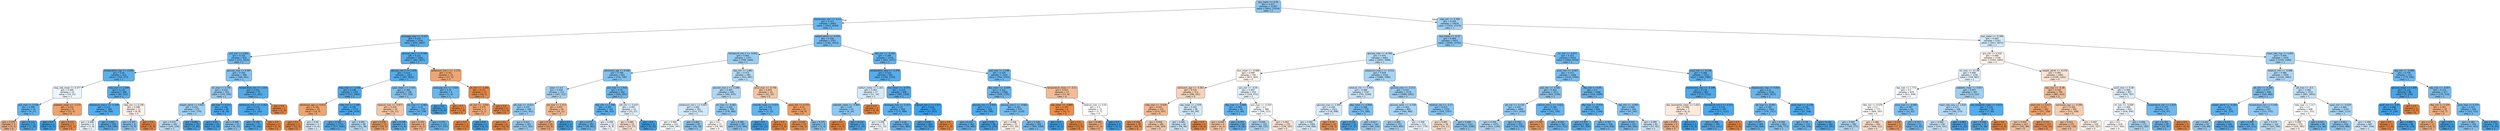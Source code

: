 digraph Tree {
node [shape=box, style="filled, rounded", color="black", fontname="helvetica"] ;
edge [fontname="helvetica"] ;
0 [label="gcs_motor <= 0.26\ngini = 0.417\nsamples = 21097\nvalue = [9931, 23559]\nclass = 1", fillcolor="#8cc6f0"] ;
1 [label="baseexcess_min <= -0.13\ngini = 0.317\nsamples = 6463\nvalue = [2015, 8184]\nclass = 1", fillcolor="#6ab5eb"] ;
0 -> 1 [labeldistance=2.5, labelangle=45, headlabel="True"] ;
2 [label="aniongap_max <= -0.373\ngini = 0.257\nsamples = 2756\nvalue = [654, 3661]\nclass = 1", fillcolor="#5cafea"] ;
1 -> 2 ;
3 [label="po2_min <= 0.001\ngini = 0.332\nsamples = 820\nvalue = [272, 1024]\nclass = 1", fillcolor="#6eb7ec"] ;
2 -> 3 ;
4 [label="temperature_max <= -0.995\ngini = 0.26\nsamples = 422\nvalue = [104, 573]\nclass = 1", fillcolor="#5dafea"] ;
3 -> 4 ;
5 [label="resp_rate_mean <= 0.377\ngini = 0.499\nsamples = 23\nvalue = [19, 21]\nclass = 1", fillcolor="#ecf6fd"] ;
4 -> 5 ;
6 [label="po2_max <= 0.538\ngini = 0.308\nsamples = 14\nvalue = [4, 17]\nclass = 1", fillcolor="#68b4eb"] ;
5 -> 6 ;
7 [label="gini = 0.375\nsamples = 3\nvalue = [3, 1]\nclass = 0", fillcolor="#eeab7b"] ;
6 -> 7 ;
8 [label="gini = 0.111\nsamples = 11\nvalue = [1, 16]\nclass = 1", fillcolor="#45a3e7"] ;
6 -> 8 ;
9 [label="platelets_mean <= -1.127\ngini = 0.332\nsamples = 9\nvalue = [15, 4]\nclass = 0", fillcolor="#eca36e"] ;
5 -> 9 ;
10 [label="gini = 0.0\nsamples = 2\nvalue = [0, 3]\nclass = 1", fillcolor="#399de5"] ;
9 -> 10 ;
11 [label="gini = 0.117\nsamples = 7\nvalue = [15, 1]\nclass = 0", fillcolor="#e78946"] ;
9 -> 11 ;
12 [label="mbp_max <= 2.844\ngini = 0.231\nsamples = 399\nvalue = [85, 552]\nclass = 1", fillcolor="#57ace9"] ;
4 -> 12 ;
13 [label="potassium_max.1 <= -1.109\ngini = 0.215\nsamples = 388\nvalue = [76, 544]\nclass = 1", fillcolor="#55abe9"] ;
12 -> 13 ;
14 [label="gini = 0.498\nsamples = 9\nvalue = [7, 8]\nclass = 1", fillcolor="#e6f3fc"] ;
13 -> 14 ;
15 [label="gini = 0.202\nsamples = 379\nvalue = [69, 536]\nclass = 1", fillcolor="#52aae8"] ;
13 -> 15 ;
16 [label="mbp_min <= 0.198\ngini = 0.498\nsamples = 11\nvalue = [9, 8]\nclass = 0", fillcolor="#fcf1e9"] ;
12 -> 16 ;
17 [label="gini = 0.397\nsamples = 8\nvalue = [3, 8]\nclass = 1", fillcolor="#83c2ef"] ;
16 -> 17 ;
18 [label="gini = 0.0\nsamples = 3\nvalue = [6, 0]\nclass = 0", fillcolor="#e58139"] ;
16 -> 18 ;
19 [label="glucose_max <= 0.397\ngini = 0.395\nsamples = 398\nvalue = [168, 451]\nclass = 1", fillcolor="#83c2ef"] ;
3 -> 19 ;
20 [label="inr_max <= 0.106\ngini = 0.426\nsamples = 323\nvalue = [155, 349]\nclass = 1", fillcolor="#91c9f1"] ;
19 -> 20 ;
21 [label="weight_admit <= 0.942\ngini = 0.452\nsamples = 275\nvalue = [147, 279]\nclass = 1", fillcolor="#a1d1f3"] ;
20 -> 21 ;
22 [label="gini = 0.472\nsamples = 242\nvalue = [145, 234]\nclass = 1", fillcolor="#b4daf5"] ;
21 -> 22 ;
23 [label="gini = 0.081\nsamples = 33\nvalue = [2, 45]\nclass = 1", fillcolor="#42a1e6"] ;
21 -> 23 ;
24 [label="ptt_max <= 0.411\ngini = 0.184\nsamples = 48\nvalue = [8, 70]\nclass = 1", fillcolor="#50a8e8"] ;
20 -> 24 ;
25 [label="gini = 0.07\nsamples = 35\nvalue = [2, 53]\nclass = 1", fillcolor="#40a1e6"] ;
24 -> 25 ;
26 [label="gini = 0.386\nsamples = 13\nvalue = [6, 17]\nclass = 1", fillcolor="#7fc0ee"] ;
24 -> 26 ;
27 [label="temperature_min <= 1.232\ngini = 0.201\nsamples = 75\nvalue = [13, 102]\nclass = 1", fillcolor="#52a9e8"] ;
19 -> 27 ;
28 [label="potassium_min.1 <= 2.162\ngini = 0.176\nsamples = 74\nvalue = [11, 102]\nclass = 1", fillcolor="#4ea8e8"] ;
27 -> 28 ;
29 [label="gini = 0.149\nsamples = 72\nvalue = [9, 102]\nclass = 1", fillcolor="#4aa6e7"] ;
28 -> 29 ;
30 [label="gini = 0.0\nsamples = 2\nvalue = [2, 0]\nclass = 0", fillcolor="#e58139"] ;
28 -> 30 ;
31 [label="gini = 0.0\nsamples = 1\nvalue = [2, 0]\nclass = 0", fillcolor="#e58139"] ;
27 -> 31 ;
32 [label="glucose_min.2 <= 6.544\ngini = 0.221\nsamples = 1936\nvalue = [382, 2637]\nclass = 1", fillcolor="#56abe9"] ;
2 -> 32 ;
33 [label="glucose_min.2 <= 1.979\ngini = 0.214\nsamples = 1921\nvalue = [365, 2632]\nclass = 1", fillcolor="#54abe9"] ;
32 -> 33 ;
34 [label="mbp_max <= -1.546\ngini = 0.198\nsamples = 1783\nvalue = [312, 2482]\nclass = 1", fillcolor="#52a9e8"] ;
33 -> 34 ;
35 [label="admission_age <= 0.913\ngini = 0.346\nsamples = 10\nvalue = [14, 4]\nclass = 0", fillcolor="#eca572"] ;
34 -> 35 ;
36 [label="gini = 0.0\nsamples = 5\nvalue = [11, 0]\nclass = 0", fillcolor="#e58139"] ;
35 -> 36 ;
37 [label="gini = 0.49\nsamples = 5\nvalue = [3, 4]\nclass = 1", fillcolor="#cee6f8"] ;
35 -> 37 ;
38 [label="mbp_min <= 1.548\ngini = 0.192\nsamples = 1773\nvalue = [298, 2478]\nclass = 1", fillcolor="#51a9e8"] ;
34 -> 38 ;
39 [label="gini = 0.183\nsamples = 1733\nvalue = [277, 2442]\nclass = 1", fillcolor="#4fa8e8"] ;
38 -> 39 ;
40 [label="gini = 0.465\nsamples = 40\nvalue = [21, 36]\nclass = 1", fillcolor="#acd6f4"] ;
38 -> 40 ;
41 [label="spo2_mean <= -3.425\ngini = 0.386\nsamples = 138\nvalue = [53, 150]\nclass = 1", fillcolor="#7fc0ee"] ;
33 -> 41 ;
42 [label="totalco2_max <= -0.877\ngini = 0.458\nsamples = 19\nvalue = [20, 11]\nclass = 0", fillcolor="#f3c6a6"] ;
41 -> 42 ;
43 [label="gini = 0.236\nsamples = 13\nvalue = [19, 3]\nclass = 0", fillcolor="#e99558"] ;
42 -> 43 ;
44 [label="gini = 0.198\nsamples = 6\nvalue = [1, 8]\nclass = 1", fillcolor="#52a9e8"] ;
42 -> 44 ;
45 [label="inr_max <= -0.462\ngini = 0.31\nsamples = 119\nvalue = [33, 139]\nclass = 1", fillcolor="#68b4eb"] ;
41 -> 45 ;
46 [label="gini = 0.375\nsamples = 6\nvalue = [6, 2]\nclass = 0", fillcolor="#eeab7b"] ;
45 -> 46 ;
47 [label="gini = 0.275\nsamples = 113\nvalue = [27, 137]\nclass = 1", fillcolor="#60b0ea"] ;
45 -> 47 ;
48 [label="potassium_min.1 <= -1.172\ngini = 0.351\nsamples = 15\nvalue = [17, 5]\nclass = 0", fillcolor="#eda673"] ;
32 -> 48 ;
49 [label="aniongap_min <= 2.926\ngini = 0.32\nsamples = 4\nvalue = [1, 4]\nclass = 1", fillcolor="#6ab6ec"] ;
48 -> 49 ;
50 [label="gini = 0.0\nsamples = 3\nvalue = [0, 4]\nclass = 1", fillcolor="#399de5"] ;
49 -> 50 ;
51 [label="gini = 0.0\nsamples = 1\nvalue = [1, 0]\nclass = 0", fillcolor="#e58139"] ;
49 -> 51 ;
52 [label="ph_min <= -3.291\ngini = 0.111\nsamples = 11\nvalue = [16, 1]\nclass = 0", fillcolor="#e78945"] ;
48 -> 52 ;
53 [label="ph_min <= -3.561\ngini = 0.375\nsamples = 3\nvalue = [3, 1]\nclass = 0", fillcolor="#eeab7b"] ;
52 -> 53 ;
54 [label="gini = 0.0\nsamples = 2\nvalue = [3, 0]\nclass = 0", fillcolor="#e58139"] ;
53 -> 54 ;
55 [label="gini = 0.0\nsamples = 1\nvalue = [0, 1]\nclass = 1", fillcolor="#399de5"] ;
53 -> 55 ;
56 [label="gini = 0.0\nsamples = 8\nvalue = [13, 0]\nclass = 0", fillcolor="#e58139"] ;
52 -> 56 ;
57 [label="weight_admit <= -0.435\ngini = 0.356\nsamples = 3707\nvalue = [1361, 4523]\nclass = 1", fillcolor="#75baed"] ;
1 -> 57 ;
58 [label="hematocrit_min.1 <= -0.051\ngini = 0.442\nsamples = 1337\nvalue = [709, 1446]\nclass = 1", fillcolor="#9acdf2"] ;
57 -> 58 ;
59 [label="admission_age <= 0.366\ngini = 0.394\nsamples = 655\nvalue = [276, 749]\nclass = 1", fillcolor="#82c1ef"] ;
58 -> 59 ;
60 [label="asian <= 0.5\ngini = 0.454\nsamples = 313\nvalue = [167, 312]\nclass = 1", fillcolor="#a3d1f3"] ;
59 -> 60 ;
61 [label="ptt_max <= -0.627\ngini = 0.437\nsamples = 289\nvalue = [143, 301]\nclass = 1", fillcolor="#97ccf1"] ;
60 -> 61 ;
62 [label="gini = 0.0\nsamples = 6\nvalue = [10, 0]\nclass = 0", fillcolor="#e58139"] ;
61 -> 62 ;
63 [label="gini = 0.425\nsamples = 283\nvalue = [133, 301]\nclass = 1", fillcolor="#90c8f0"] ;
61 -> 63 ;
64 [label="ptt_max <= 1.373\ngini = 0.431\nsamples = 24\nvalue = [24, 11]\nclass = 0", fillcolor="#f1bb94"] ;
60 -> 64 ;
65 [label="gini = 0.32\nsamples = 20\nvalue = [24, 6]\nclass = 0", fillcolor="#eca06a"] ;
64 -> 65 ;
66 [label="gini = 0.0\nsamples = 4\nvalue = [0, 5]\nclass = 1", fillcolor="#399de5"] ;
64 -> 66 ;
67 [label="po2_max <= 1.916\ngini = 0.32\nsamples = 342\nvalue = [109, 437]\nclass = 1", fillcolor="#6ab5eb"] ;
59 -> 67 ;
68 [label="sbp_min <= 1.766\ngini = 0.287\nsamples = 309\nvalue = [86, 410]\nclass = 1", fillcolor="#63b2ea"] ;
67 -> 68 ;
69 [label="gini = 0.273\nsamples = 297\nvalue = [78, 401]\nclass = 1", fillcolor="#60b0ea"] ;
68 -> 69 ;
70 [label="gini = 0.498\nsamples = 12\nvalue = [8, 9]\nclass = 1", fillcolor="#e9f4fc"] ;
68 -> 70 ;
71 [label="ptt_min <= 0.037\ngini = 0.497\nsamples = 33\nvalue = [23, 27]\nclass = 1", fillcolor="#e2f0fb"] ;
67 -> 71 ;
72 [label="gini = 0.489\nsamples = 25\nvalue = [23, 17]\nclass = 0", fillcolor="#f8decb"] ;
71 -> 72 ;
73 [label="gini = 0.0\nsamples = 8\nvalue = [0, 10]\nclass = 1", fillcolor="#399de5"] ;
71 -> 73 ;
74 [label="sbp_min <= 1.881\ngini = 0.473\nsamples = 682\nvalue = [433, 697]\nclass = 1", fillcolor="#b4daf5"] ;
58 -> 74 ;
75 [label="glucose_max.2 <= -0.286\ngini = 0.465\nsamples = 649\nvalue = [392, 675]\nclass = 1", fillcolor="#acd6f4"] ;
74 -> 75 ;
76 [label="potassium_min.1 <= 0.407\ngini = 0.492\nsamples = 291\nvalue = [214, 275]\nclass = 1", fillcolor="#d3e9f9"] ;
75 -> 76 ;
77 [label="gini = 0.499\nsamples = 224\nvalue = [184, 197]\nclass = 1", fillcolor="#f2f9fd"] ;
76 -> 77 ;
78 [label="gini = 0.401\nsamples = 67\nvalue = [30, 78]\nclass = 1", fillcolor="#85c3ef"] ;
76 -> 78 ;
79 [label="inr_max <= -0.462\ngini = 0.426\nsamples = 358\nvalue = [178, 400]\nclass = 1", fillcolor="#91c9f1"] ;
75 -> 79 ;
80 [label="gini = 0.5\nsamples = 71\nvalue = [59, 56]\nclass = 0", fillcolor="#fef9f5"] ;
79 -> 80 ;
81 [label="gini = 0.382\nsamples = 287\nvalue = [119, 344]\nclass = 1", fillcolor="#7dbfee"] ;
79 -> 81 ;
82 [label="pco2_max <= -0.736\ngini = 0.455\nsamples = 33\nvalue = [41, 22]\nclass = 0", fillcolor="#f3c5a3"] ;
74 -> 82 ;
83 [label="chloride_mean <= 0.027\ngini = 0.305\nsamples = 6\nvalue = [3, 13]\nclass = 1", fillcolor="#67b4eb"] ;
82 -> 83 ;
84 [label="gini = 0.0\nsamples = 4\nvalue = [0, 13]\nclass = 1", fillcolor="#399de5"] ;
83 -> 84 ;
85 [label="gini = 0.0\nsamples = 2\nvalue = [3, 0]\nclass = 0", fillcolor="#e58139"] ;
83 -> 85 ;
86 [label="spo2_min <= 0.715\ngini = 0.31\nsamples = 27\nvalue = [38, 9]\nclass = 0", fillcolor="#eb9f68"] ;
82 -> 86 ;
87 [label="gini = 0.142\nsamples = 23\nvalue = [36, 3]\nclass = 0", fillcolor="#e78c49"] ;
86 -> 87 ;
88 [label="gini = 0.375\nsamples = 4\nvalue = [2, 6]\nclass = 1", fillcolor="#7bbeee"] ;
86 -> 88 ;
89 [label="sbp_min <= -0.242\ngini = 0.289\nsamples = 2370\nvalue = [652, 3077]\nclass = 1", fillcolor="#63b2eb"] ;
57 -> 89 ;
90 [label="temperature_max <= -1.379\ngini = 0.223\nsamples = 945\nvalue = [196, 1334]\nclass = 1", fillcolor="#56abe9"] ;
89 -> 90 ;
91 [label="sodium_mean <= 1.163\ngini = 0.493\nsamples = 17\nvalue = [11, 14]\nclass = 1", fillcolor="#d5eaf9"] ;
90 -> 91 ;
92 [label="platelets_mean <= -0.884\ngini = 0.42\nsamples = 14\nvalue = [6, 14]\nclass = 1", fillcolor="#8ec7f0"] ;
91 -> 92 ;
93 [label="gini = 0.0\nsamples = 2\nvalue = [5, 0]\nclass = 0", fillcolor="#e58139"] ;
92 -> 93 ;
94 [label="gini = 0.124\nsamples = 12\nvalue = [1, 14]\nclass = 1", fillcolor="#47a4e7"] ;
92 -> 94 ;
95 [label="gini = 0.0\nsamples = 3\nvalue = [5, 0]\nclass = 0", fillcolor="#e58139"] ;
91 -> 95 ;
96 [label="bun_mean <= -0.076\ngini = 0.216\nsamples = 928\nvalue = [185, 1320]\nclass = 1", fillcolor="#55abe9"] ;
90 -> 96 ;
97 [label="aniongap_max <= -1.553\ngini = 0.27\nsamples = 658\nvalue = [172, 898]\nclass = 1", fillcolor="#5fb0ea"] ;
96 -> 97 ;
98 [label="gini = 0.499\nsamples = 15\nvalue = [11, 12]\nclass = 1", fillcolor="#eff7fd"] ;
97 -> 98 ;
99 [label="gini = 0.26\nsamples = 643\nvalue = [161, 886]\nclass = 1", fillcolor="#5dafea"] ;
97 -> 99 ;
100 [label="calcium_min.1 <= 2.327\ngini = 0.058\nsamples = 270\nvalue = [13, 422]\nclass = 1", fillcolor="#3fa0e6"] ;
96 -> 100 ;
101 [label="gini = 0.054\nsamples = 269\nvalue = [12, 422]\nclass = 1", fillcolor="#3fa0e6"] ;
100 -> 101 ;
102 [label="gini = 0.0\nsamples = 1\nvalue = [1, 0]\nclass = 0", fillcolor="#e58139"] ;
100 -> 102 ;
103 [label="po2_max <= 2.249\ngini = 0.329\nsamples = 1425\nvalue = [456, 1743]\nclass = 1", fillcolor="#6db7ec"] ;
89 -> 103 ;
104 [label="dbp_mean <= -0.445\ngini = 0.322\nsamples = 1408\nvalue = [439, 1735]\nclass = 1", fillcolor="#6bb6ec"] ;
103 -> 104 ;
105 [label="glucose_min <= 0.922\ngini = 0.213\nsamples = 429\nvalue = [82, 596]\nclass = 1", fillcolor="#54aae9"] ;
104 -> 105 ;
106 [label="gini = 0.242\nsamples = 363\nvalue = [79, 482]\nclass = 1", fillcolor="#59ade9"] ;
105 -> 106 ;
107 [label="gini = 0.05\nsamples = 66\nvalue = [3, 114]\nclass = 1", fillcolor="#3ea0e6"] ;
105 -> 107 ;
108 [label="glucose_max.2 <= -0.682\ngini = 0.363\nsamples = 979\nvalue = [357, 1139]\nclass = 1", fillcolor="#77bced"] ;
104 -> 108 ;
109 [label="gini = 0.498\nsamples = 75\nvalue = [57, 50]\nclass = 0", fillcolor="#fcf0e7"] ;
108 -> 109 ;
110 [label="gini = 0.339\nsamples = 904\nvalue = [300, 1089]\nclass = 1", fillcolor="#70b8ec"] ;
108 -> 110 ;
111 [label="temperature_mean <= -0.31\ngini = 0.435\nsamples = 17\nvalue = [17, 8]\nclass = 0", fillcolor="#f1bc96"] ;
103 -> 111 ;
112 [label="sbp_mean <= -0.889\ngini = 0.165\nsamples = 6\nvalue = [10, 1]\nclass = 0", fillcolor="#e88e4d"] ;
111 -> 112 ;
113 [label="gini = 0.0\nsamples = 1\nvalue = [0, 1]\nclass = 1", fillcolor="#399de5"] ;
112 -> 113 ;
114 [label="gini = 0.0\nsamples = 5\nvalue = [10, 0]\nclass = 0", fillcolor="#e58139"] ;
112 -> 114 ;
115 [label="totalco2_max <= 0.02\ngini = 0.5\nsamples = 11\nvalue = [7, 7]\nclass = 0", fillcolor="#ffffff"] ;
111 -> 115 ;
116 [label="gini = 0.346\nsamples = 7\nvalue = [7, 2]\nclass = 0", fillcolor="#eca572"] ;
115 -> 116 ;
117 [label="gini = 0.0\nsamples = 4\nvalue = [0, 5]\nclass = 1", fillcolor="#399de5"] ;
115 -> 117 ;
118 [label="mbp_min <= 0.399\ngini = 0.449\nsamples = 14634\nvalue = [7916, 15375]\nclass = 1", fillcolor="#9fcff2"] ;
0 -> 118 [labeldistance=2.5, labelangle=-45, headlabel="False"] ;
119 [label="bun_mean <= -0.37\ngini = 0.409\nsamples = 9471\nvalue = [4299, 10702]\nclass = 1", fillcolor="#89c4ef"] ;
118 -> 119 ;
120 [label="glucose_max <= -0.766\ngini = 0.475\nsamples = 4061\nvalue = [2497, 3948]\nclass = 1", fillcolor="#b6dbf5"] ;
119 -> 120 ;
121 [label="bun_mean <= -0.688\ngini = 0.499\nsamples = 745\nvalue = [617, 563]\nclass = 0", fillcolor="#fdf4ee"] ;
120 -> 121 ;
122 [label="admission_age <= -0.361\ngini = 0.476\nsamples = 313\nvalue = [298, 191]\nclass = 0", fillcolor="#f6d2b8"] ;
121 -> 122 ;
123 [label="mbp_max <= -0.938\ngini = 0.431\nsamples = 215\nvalue = [233, 107]\nclass = 0", fillcolor="#f1bb94"] ;
122 -> 123 ;
124 [label="gini = 0.156\nsamples = 30\nvalue = [43, 4]\nclass = 0", fillcolor="#e78d4b"] ;
123 -> 124 ;
125 [label="gini = 0.456\nsamples = 185\nvalue = [190, 103]\nclass = 0", fillcolor="#f3c5a4"] ;
123 -> 125 ;
126 [label="sbp_mean <= 1.478\ngini = 0.492\nsamples = 98\nvalue = [65, 84]\nclass = 1", fillcolor="#d2e9f9"] ;
122 -> 126 ;
127 [label="gini = 0.485\nsamples = 94\nvalue = [59, 84]\nclass = 1", fillcolor="#c4e2f7"] ;
126 -> 127 ;
128 [label="gini = 0.0\nsamples = 4\nvalue = [6, 0]\nclass = 0", fillcolor="#e58139"] ;
126 -> 128 ;
129 [label="gcs_min <= -0.04\ngini = 0.497\nsamples = 432\nvalue = [319, 372]\nclass = 1", fillcolor="#e3f1fb"] ;
121 -> 129 ;
130 [label="dbp_max <= -0.984\ngini = 0.293\nsamples = 44\nvalue = [13, 60]\nclass = 1", fillcolor="#64b2eb"] ;
129 -> 130 ;
131 [label="gini = 0.444\nsamples = 4\nvalue = [4, 2]\nclass = 0", fillcolor="#f2c09c"] ;
130 -> 131 ;
132 [label="gini = 0.233\nsamples = 40\nvalue = [9, 58]\nclass = 1", fillcolor="#58ace9"] ;
130 -> 132 ;
133 [label="po2_max <= -0.329\ngini = 0.5\nsamples = 388\nvalue = [306, 312]\nclass = 1", fillcolor="#fbfdfe"] ;
129 -> 133 ;
134 [label="gini = 0.456\nsamples = 118\nvalue = [68, 125]\nclass = 1", fillcolor="#a5d2f3"] ;
133 -> 134 ;
135 [label="gini = 0.493\nsamples = 270\nvalue = [238, 187]\nclass = 0", fillcolor="#f9e4d5"] ;
133 -> 135 ;
136 [label="potassium_max.1 <= -0.512\ngini = 0.459\nsamples = 3316\nvalue = [1880, 3385]\nclass = 1", fillcolor="#a7d3f3"] ;
120 -> 136 ;
137 [label="totalco2_min <= 0.956\ngini = 0.486\nsamples = 1197\nvalue = [791, 1104]\nclass = 1", fillcolor="#c7e3f8"] ;
136 -> 137 ;
138 [label="glucose_max <= 2.495\ngini = 0.494\nsamples = 1021\nvalue = [718, 898]\nclass = 1", fillcolor="#d7ebfa"] ;
137 -> 138 ;
139 [label="gini = 0.492\nsamples = 1009\nvalue = [700, 896]\nclass = 1", fillcolor="#d4eaf9"] ;
138 -> 139 ;
140 [label="gini = 0.18\nsamples = 12\nvalue = [18, 2]\nclass = 0", fillcolor="#e88f4f"] ;
138 -> 140 ;
141 [label="dbp_mean <= -0.856\ngini = 0.386\nsamples = 176\nvalue = [73, 206]\nclass = 1", fillcolor="#7fc0ee"] ;
137 -> 141 ;
142 [label="gini = 0.133\nsamples = 32\nvalue = [4, 52]\nclass = 1", fillcolor="#48a5e7"] ;
141 -> 142 ;
143 [label="gini = 0.427\nsamples = 144\nvalue = [69, 154]\nclass = 1", fillcolor="#92c9f1"] ;
141 -> 143 ;
144 [label="glucose_max <= -0.212\ngini = 0.437\nsamples = 2119\nvalue = [1089, 2281]\nclass = 1", fillcolor="#98ccf1"] ;
136 -> 144 ;
145 [label="glucose_mean <= -0.238\ngini = 0.462\nsamples = 964\nvalue = [560, 984]\nclass = 1", fillcolor="#aad5f4"] ;
144 -> 145 ;
146 [label="gini = 0.445\nsamples = 753\nvalue = [403, 805]\nclass = 1", fillcolor="#9ccef2"] ;
145 -> 146 ;
147 [label="gini = 0.498\nsamples = 211\nvalue = [157, 179]\nclass = 1", fillcolor="#e7f3fc"] ;
145 -> 147 ;
148 [label="totalco2_min <= -2.17\ngini = 0.412\nsamples = 1155\nvalue = [529, 1297]\nclass = 1", fillcolor="#8ac5f0"] ;
144 -> 148 ;
149 [label="gini = 0.485\nsamples = 34\nvalue = [24, 17]\nclass = 0", fillcolor="#f7dac5"] ;
148 -> 149 ;
150 [label="gini = 0.406\nsamples = 1121\nvalue = [505, 1280]\nclass = 1", fillcolor="#87c4ef"] ;
148 -> 150 ;
151 [label="inr_min <= -0.072\ngini = 0.333\nsamples = 5410\nvalue = [1802, 6754]\nclass = 1", fillcolor="#6eb7ec"] ;
119 -> 151 ;
152 [label="pco2_min <= -0.007\ngini = 0.372\nsamples = 3169\nvalue = [1234, 3765]\nclass = 1", fillcolor="#7abdee"] ;
151 -> 152 ;
153 [label="po2_min <= -0.182\ngini = 0.403\nsamples = 2071\nvalue = [916, 2356]\nclass = 1", fillcolor="#86c3ef"] ;
152 -> 153 ;
154 [label="ptt_min <= -0.135\ngini = 0.432\nsamples = 1499\nvalue = [753, 1630]\nclass = 1", fillcolor="#94caf1"] ;
153 -> 154 ;
155 [label="gini = 0.459\nsamples = 1079\nvalue = [612, 1100]\nclass = 1", fillcolor="#a7d4f3"] ;
154 -> 155 ;
156 [label="gini = 0.332\nsamples = 420\nvalue = [141, 530]\nclass = 1", fillcolor="#6eb7ec"] ;
154 -> 156 ;
157 [label="calcium_min.1 <= -3.011\ngini = 0.299\nsamples = 572\nvalue = [163, 726]\nclass = 1", fillcolor="#65b3eb"] ;
153 -> 157 ;
158 [label="gini = 0.245\nsamples = 5\nvalue = [6, 1]\nclass = 0", fillcolor="#e9965a"] ;
157 -> 158 ;
159 [label="gini = 0.293\nsamples = 567\nvalue = [157, 725]\nclass = 1", fillcolor="#64b2eb"] ;
157 -> 159 ;
160 [label="dbp_min <= 0.09\ngini = 0.3\nsamples = 1098\nvalue = [318, 1409]\nclass = 1", fillcolor="#66b3eb"] ;
152 -> 160 ;
161 [label="dbp_max <= -0.476\ngini = 0.268\nsamples = 894\nvalue = [221, 1164]\nclass = 1", fillcolor="#5fb0ea"] ;
160 -> 161 ;
162 [label="gini = 0.207\nsamples = 364\nvalue = [67, 506]\nclass = 1", fillcolor="#53aae8"] ;
161 -> 162 ;
163 [label="gini = 0.307\nsamples = 530\nvalue = [154, 658]\nclass = 1", fillcolor="#67b4eb"] ;
161 -> 163 ;
164 [label="sbp_min <= -0.083\ngini = 0.406\nsamples = 204\nvalue = [97, 245]\nclass = 1", fillcolor="#87c4ef"] ;
160 -> 164 ;
165 [label="gini = 0.315\nsamples = 121\nvalue = [40, 164]\nclass = 1", fillcolor="#69b5eb"] ;
164 -> 165 ;
166 [label="gini = 0.485\nsamples = 83\nvalue = [57, 81]\nclass = 1", fillcolor="#c4e2f7"] ;
164 -> 166 ;
167 [label="pco2_min <= -0.134\ngini = 0.268\nsamples = 2241\nvalue = [568, 2989]\nclass = 1", fillcolor="#5fb0ea"] ;
151 -> 167 ;
168 [label="baseexcess_max <= -4.199\ngini = 0.179\nsamples = 802\nvalue = [123, 1116]\nclass = 1", fillcolor="#4fa8e8"] ;
167 -> 168 ;
169 [label="abs_neutrophils_mean <= 1.433\ngini = 0.496\nsamples = 7\nvalue = [6, 5]\nclass = 0", fillcolor="#fbeade"] ;
168 -> 169 ;
170 [label="gini = 0.375\nsamples = 5\nvalue = [6, 2]\nclass = 0", fillcolor="#eeab7b"] ;
169 -> 170 ;
171 [label="gini = 0.0\nsamples = 2\nvalue = [0, 3]\nclass = 1", fillcolor="#399de5"] ;
169 -> 171 ;
172 [label="hematocrit_min.1 <= 2.573\ngini = 0.172\nsamples = 795\nvalue = [117, 1111]\nclass = 1", fillcolor="#4ea7e8"] ;
168 -> 172 ;
173 [label="gini = 0.166\nsamples = 793\nvalue = [112, 1111]\nclass = 1", fillcolor="#4da7e8"] ;
172 -> 173 ;
174 [label="gini = 0.0\nsamples = 2\nvalue = [5, 0]\nclass = 0", fillcolor="#e58139"] ;
172 -> 174 ;
175 [label="baseexcess_max <= 0.042\ngini = 0.31\nsamples = 1439\nvalue = [445, 1873]\nclass = 1", fillcolor="#68b4eb"] ;
167 -> 175 ;
176 [label="ph_max <= -0.003\ngini = 0.347\nsamples = 1062\nvalue = [378, 1317]\nclass = 1", fillcolor="#72b9ec"] ;
175 -> 176 ;
177 [label="gini = 0.247\nsamples = 399\nvalue = [92, 544]\nclass = 1", fillcolor="#5aaee9"] ;
176 -> 177 ;
178 [label="gini = 0.394\nsamples = 663\nvalue = [286, 773]\nclass = 1", fillcolor="#82c1ef"] ;
176 -> 178 ;
179 [label="pco2_max <= -0.138\ngini = 0.192\nsamples = 377\nvalue = [67, 556]\nclass = 1", fillcolor="#51a9e8"] ;
175 -> 179 ;
180 [label="gini = 0.29\nsamples = 115\nvalue = [34, 159]\nclass = 1", fillcolor="#63b2eb"] ;
179 -> 180 ;
181 [label="gini = 0.142\nsamples = 262\nvalue = [33, 397]\nclass = 1", fillcolor="#49a5e7"] ;
179 -> 181 ;
182 [label="bun_mean <= -0.394\ngini = 0.492\nsamples = 5163\nvalue = [3617, 4673]\nclass = 1", fillcolor="#d2e9f9"] ;
118 -> 182 ;
183 [label="gcs_min <= 0.318\ngini = 0.499\nsamples = 2728\nvalue = [2282, 2083]\nclass = 0", fillcolor="#fdf4ee"] ;
182 -> 183 ;
184 [label="inr_max <= -0.178\ngini = 0.496\nsamples = 1036\nvalue = [744, 881]\nclass = 1", fillcolor="#e0f0fb"] ;
183 -> 184 ;
185 [label="sbp_max <= 1.773\ngini = 0.5\nsamples = 829\nvalue = [631, 659]\nclass = 1", fillcolor="#f7fbfe"] ;
184 -> 185 ;
186 [label="dbp_min <= 0.676\ngini = 0.5\nsamples = 773\nvalue = [609, 597]\nclass = 0", fillcolor="#fefdfb"] ;
185 -> 186 ;
187 [label="gini = 0.465\nsamples = 280\nvalue = [160, 275]\nclass = 1", fillcolor="#acd6f4"] ;
186 -> 187 ;
188 [label="gini = 0.486\nsamples = 493\nvalue = [449, 322]\nclass = 0", fillcolor="#f8dbc7"] ;
186 -> 188 ;
189 [label="pco2_max <= -0.992\ngini = 0.387\nsamples = 56\nvalue = [22, 62]\nclass = 1", fillcolor="#7fc0ee"] ;
185 -> 189 ;
190 [label="gini = 0.219\nsamples = 5\nvalue = [7, 1]\nclass = 0", fillcolor="#e99355"] ;
189 -> 190 ;
191 [label="gini = 0.317\nsamples = 51\nvalue = [15, 61]\nclass = 1", fillcolor="#6ab5eb"] ;
189 -> 191 ;
192 [label="platelets_mean <= 0.657\ngini = 0.447\nsamples = 207\nvalue = [113, 222]\nclass = 1", fillcolor="#9ecff2"] ;
184 -> 192 ;
193 [label="heart_rate_max <= 1.818\ngini = 0.471\nsamples = 168\nvalue = [106, 173]\nclass = 1", fillcolor="#b2d9f5"] ;
192 -> 193 ;
194 [label="gini = 0.484\nsamples = 156\nvalue = [105, 151]\nclass = 1", fillcolor="#c3e1f7"] ;
193 -> 194 ;
195 [label="gini = 0.083\nsamples = 12\nvalue = [1, 22]\nclass = 1", fillcolor="#42a1e6"] ;
193 -> 195 ;
196 [label="abs_basophils_mean <= 0.819\ngini = 0.219\nsamples = 39\nvalue = [7, 49]\nclass = 1", fillcolor="#55abe9"] ;
192 -> 196 ;
197 [label="gini = 0.168\nsamples = 37\nvalue = [5, 49]\nclass = 1", fillcolor="#4da7e8"] ;
196 -> 197 ;
198 [label="gini = 0.0\nsamples = 2\nvalue = [2, 0]\nclass = 0", fillcolor="#e58139"] ;
196 -> 198 ;
199 [label="weight_admit <= -0.076\ngini = 0.492\nsamples = 1692\nvalue = [1538, 1202]\nclass = 0", fillcolor="#f9e3d4"] ;
183 -> 199 ;
200 [label="sbp_max <= -0.38\ngini = 0.435\nsamples = 795\nvalue = [882, 415]\nclass = 0", fillcolor="#f1bc96"] ;
199 -> 200 ;
201 [label="spo2_min <= 0.417\ngini = 0.351\nsamples = 300\nvalue = [371, 109]\nclass = 0", fillcolor="#eda673"] ;
200 -> 201 ;
202 [label="gini = 0.442\nsamples = 167\nvalue = [181, 89]\nclass = 0", fillcolor="#f2bf9a"] ;
201 -> 202 ;
203 [label="gini = 0.172\nsamples = 133\nvalue = [190, 20]\nclass = 0", fillcolor="#e88e4e"] ;
201 -> 203 ;
204 [label="admission_age <= -0.289\ngini = 0.469\nsamples = 495\nvalue = [511, 306]\nclass = 0", fillcolor="#f5ccb0"] ;
200 -> 204 ;
205 [label="gini = 0.423\nsamples = 275\nvalue = [318, 139]\nclass = 0", fillcolor="#f0b890"] ;
204 -> 205 ;
206 [label="gini = 0.497\nsamples = 220\nvalue = [193, 167]\nclass = 0", fillcolor="#fbeee4"] ;
204 -> 206 ;
207 [label="pco2_max <= 0.46\ngini = 0.496\nsamples = 897\nvalue = [656, 787]\nclass = 1", fillcolor="#deeffb"] ;
199 -> 207 ;
208 [label="inr_min <= -0.099\ngini = 0.499\nsamples = 810\nvalue = [630, 690]\nclass = 1", fillcolor="#eef6fd"] ;
207 -> 208 ;
209 [label="gini = 0.5\nsamples = 639\nvalue = [527, 500]\nclass = 0", fillcolor="#fef9f5"] ;
208 -> 209 ;
210 [label="gini = 0.456\nsamples = 171\nvalue = [103, 190]\nclass = 1", fillcolor="#a4d2f3"] ;
208 -> 210 ;
211 [label="temperature_min <= 1.619\ngini = 0.333\nsamples = 87\nvalue = [26, 97]\nclass = 1", fillcolor="#6eb7ec"] ;
207 -> 211 ;
212 [label="gini = 0.301\nsamples = 85\nvalue = [22, 97]\nclass = 1", fillcolor="#66b3eb"] ;
211 -> 212 ;
213 [label="gini = 0.0\nsamples = 2\nvalue = [4, 0]\nclass = 0", fillcolor="#e58139"] ;
211 -> 213 ;
214 [label="heart_rate_max <= 0.691\ngini = 0.449\nsamples = 2435\nvalue = [1335, 2590]\nclass = 1", fillcolor="#9fd0f2"] ;
182 -> 214 ;
215 [label="totalco2_min <= -0.086\ngini = 0.468\nsamples = 1920\nvalue = [1156, 1942]\nclass = 1", fillcolor="#afd7f4"] ;
214 -> 215 ;
216 [label="ph_min <= -0.266\ngini = 0.377\nsamples = 409\nvalue = [165, 489]\nclass = 1", fillcolor="#7cbeee"] ;
215 -> 216 ;
217 [label="weight_admit <= -0.282\ngini = 0.274\nsamples = 162\nvalue = [42, 214]\nclass = 1", fillcolor="#60b0ea"] ;
216 -> 217 ;
218 [label="gini = 0.422\nsamples = 61\nvalue = [26, 60]\nclass = 1", fillcolor="#8fc7f0"] ;
217 -> 218 ;
219 [label="gini = 0.171\nsamples = 101\nvalue = [16, 154]\nclass = 1", fillcolor="#4ea7e8"] ;
217 -> 219 ;
220 [label="temperature_min <= 0.106\ngini = 0.427\nsamples = 247\nvalue = [123, 275]\nclass = 1", fillcolor="#92c9f1"] ;
216 -> 220 ;
221 [label="gini = 0.259\nsamples = 85\nvalue = [20, 111]\nclass = 1", fillcolor="#5dafea"] ;
220 -> 221 ;
222 [label="gini = 0.474\nsamples = 162\nvalue = [103, 164]\nclass = 1", fillcolor="#b5dbf5"] ;
220 -> 222 ;
223 [label="ptt_max <= -0.5\ngini = 0.482\nsamples = 1511\nvalue = [991, 1453]\nclass = 1", fillcolor="#c0e0f7"] ;
215 -> 223 ;
224 [label="mbp_max <= 1.217\ngini = 0.5\nsamples = 408\nvalue = [331, 331]\nclass = 0", fillcolor="#ffffff"] ;
223 -> 224 ;
225 [label="gini = 0.498\nsamples = 372\nvalue = [320, 285]\nclass = 0", fillcolor="#fcf1e9"] ;
224 -> 225 ;
226 [label="gini = 0.311\nsamples = 36\nvalue = [11, 46]\nclass = 1", fillcolor="#68b4eb"] ;
224 -> 226 ;
227 [label="spo2_min <= -0.029\ngini = 0.466\nsamples = 1103\nvalue = [660, 1122]\nclass = 1", fillcolor="#add7f4"] ;
223 -> 227 ;
228 [label="gini = 0.407\nsamples = 416\nvalue = [193, 486]\nclass = 1", fillcolor="#88c4ef"] ;
227 -> 228 ;
229 [label="gini = 0.488\nsamples = 687\nvalue = [467, 636]\nclass = 1", fillcolor="#cae5f8"] ;
227 -> 229 ;
230 [label="sbp_min <= -0.083\ngini = 0.339\nsamples = 515\nvalue = [179, 648]\nclass = 1", fillcolor="#70b8ec"] ;
214 -> 230 ;
231 [label="glucose_mean <= 2.656\ngini = 0.122\nsamples = 88\nvalue = [9, 129]\nclass = 1", fillcolor="#47a4e7"] ;
230 -> 231 ;
232 [label="spo2_min <= -3.45\ngini = 0.098\nsamples = 87\nvalue = [7, 129]\nclass = 1", fillcolor="#44a2e6"] ;
231 -> 232 ;
233 [label="gini = 0.0\nsamples = 1\nvalue = [1, 0]\nclass = 0", fillcolor="#e58139"] ;
232 -> 233 ;
234 [label="gini = 0.085\nsamples = 86\nvalue = [6, 129]\nclass = 1", fillcolor="#42a2e6"] ;
232 -> 234 ;
235 [label="gini = 0.0\nsamples = 1\nvalue = [2, 0]\nclass = 0", fillcolor="#e58139"] ;
231 -> 235 ;
236 [label="sbp_max <= -0.907\ngini = 0.372\nsamples = 427\nvalue = [170, 519]\nclass = 1", fillcolor="#7abdee"] ;
230 -> 236 ;
237 [label="dbp_min <= 2.194\ngini = 0.403\nsamples = 18\nvalue = [18, 7]\nclass = 0", fillcolor="#efb286"] ;
236 -> 237 ;
238 [label="gini = 0.34\nsamples = 17\nvalue = [18, 5]\nclass = 0", fillcolor="#eca470"] ;
237 -> 238 ;
239 [label="gini = 0.0\nsamples = 1\nvalue = [0, 2]\nclass = 1", fillcolor="#399de5"] ;
237 -> 239 ;
240 [label="pco2_max <= 0.375\ngini = 0.353\nsamples = 409\nvalue = [152, 512]\nclass = 1", fillcolor="#74baed"] ;
236 -> 240 ;
241 [label="gini = 0.382\nsamples = 354\nvalue = [147, 425]\nclass = 1", fillcolor="#7dbfee"] ;
240 -> 241 ;
242 [label="gini = 0.103\nsamples = 55\nvalue = [5, 87]\nclass = 1", fillcolor="#44a3e6"] ;
240 -> 242 ;
}